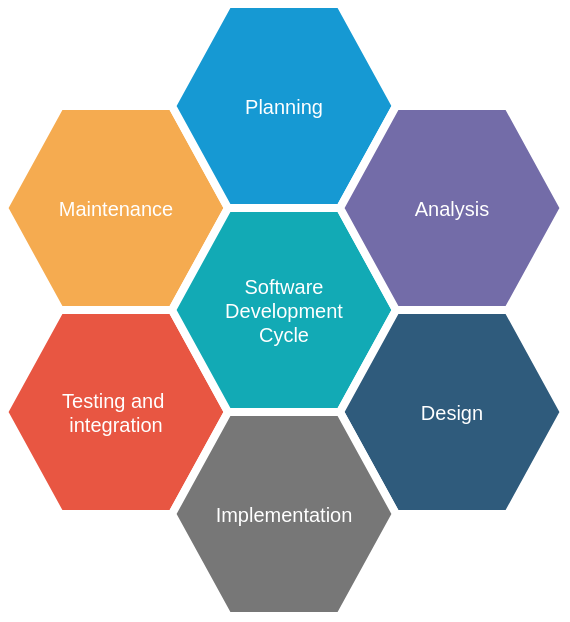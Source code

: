 <mxfile version="20.3.0" type="device"><diagram id="lLdb7-uO_8bMUWpITqft" name="Page-1"><mxGraphModel dx="447" dy="695" grid="1" gridSize="10" guides="1" tooltips="1" connect="1" arrows="1" fold="1" page="1" pageScale="1" pageWidth="850" pageHeight="1100" math="0" shadow="0"><root><mxCell id="0"/><mxCell id="1" parent="0"/><mxCell id="ropyWjuYFnqn_ztBcEBR-6" value="Maintenance" style="shape=hexagon;strokeWidth=4;html=1;fillColor=#F5AB50;strokeColor=#ffffff;shadow=0;fontSize=10;fontColor=#FFFFFF;align=center;fontStyle=0;whiteSpace=wrap;spacing=10;rounded=0;" parent="1" vertex="1"><mxGeometry x="310" y="481" width="112" height="102" as="geometry"/></mxCell><mxCell id="ropyWjuYFnqn_ztBcEBR-7" value="Testing and&amp;nbsp;&lt;br&gt;integration" style="shape=hexagon;strokeWidth=4;html=1;fillColor=#E85642;strokeColor=#ffffff;shadow=0;fontSize=10;fontColor=#FFFFFF;align=center;fontStyle=0;whiteSpace=wrap;spacing=10;rounded=0;" parent="1" vertex="1"><mxGeometry x="310" y="583" width="112" height="102" as="geometry"/></mxCell><mxCell id="ropyWjuYFnqn_ztBcEBR-8" value="Software&lt;br&gt;Development&lt;br&gt;Cycle" style="shape=hexagon;strokeWidth=4;html=1;fillColor=#12AAB5;strokeColor=#ffffff;shadow=0;fontSize=10;fontColor=#FFFFFF;align=center;fontStyle=0;whiteSpace=wrap;spacing=10;rounded=0;" parent="1" vertex="1"><mxGeometry x="394" y="532" width="112" height="102" as="geometry"/></mxCell><mxCell id="ropyWjuYFnqn_ztBcEBR-9" value="Planning" style="shape=hexagon;strokeWidth=4;html=1;fillColor=#1699D3;strokeColor=#ffffff;shadow=0;fontSize=10;fontColor=#FFFFFF;align=center;fontStyle=0;whiteSpace=wrap;spacing=10;rounded=0;" parent="1" vertex="1"><mxGeometry x="394" y="430" width="112" height="102" as="geometry"/></mxCell><mxCell id="ropyWjuYFnqn_ztBcEBR-10" value="Analysis" style="shape=hexagon;strokeWidth=4;html=1;fillColor=#736CA8;strokeColor=#ffffff;shadow=0;fontSize=10;fontColor=#FFFFFF;align=center;fontStyle=0;whiteSpace=wrap;spacing=10;rounded=0;" parent="1" vertex="1"><mxGeometry x="478" y="481" width="112" height="102" as="geometry"/></mxCell><mxCell id="ropyWjuYFnqn_ztBcEBR-11" value="Design" style="shape=hexagon;strokeWidth=4;html=1;fillColor=#2F5B7C;strokeColor=#ffffff;shadow=0;fontSize=10;fontColor=#FFFFFF;align=center;fontStyle=0;whiteSpace=wrap;spacing=10;rounded=0;" parent="1" vertex="1"><mxGeometry x="478" y="583" width="112" height="102" as="geometry"/></mxCell><mxCell id="ropyWjuYFnqn_ztBcEBR-12" value="Implementation" style="shape=hexagon;strokeWidth=4;html=1;fillColor=#777777;strokeColor=#ffffff;shadow=0;fontSize=10;fontColor=#FFFFFF;align=center;fontStyle=0;whiteSpace=wrap;spacing=10;rounded=0;" parent="1" vertex="1"><mxGeometry x="394" y="634" width="112" height="102" as="geometry"/></mxCell></root></mxGraphModel></diagram></mxfile>